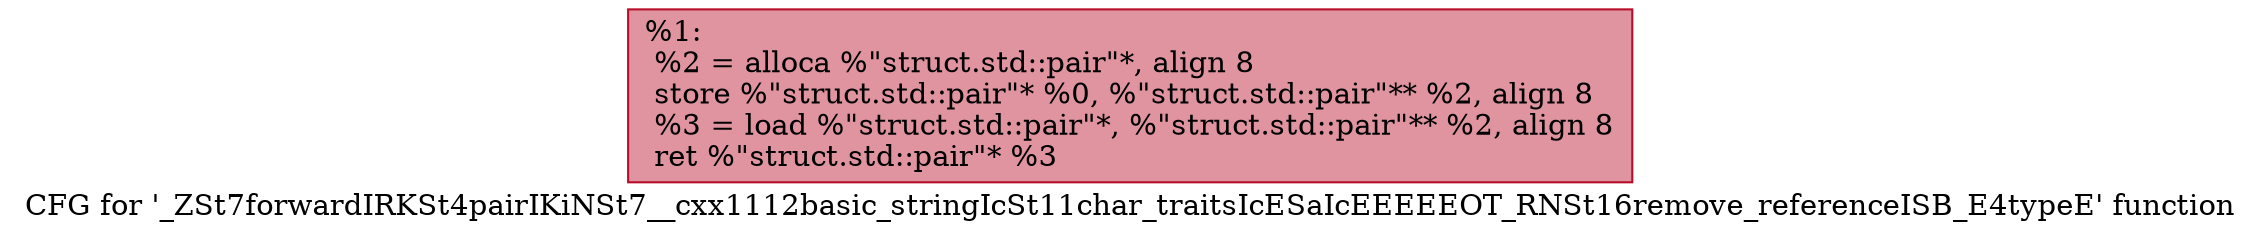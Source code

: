 digraph "CFG for '_ZSt7forwardIRKSt4pairIKiNSt7__cxx1112basic_stringIcSt11char_traitsIcESaIcEEEEEOT_RNSt16remove_referenceISB_E4typeE' function" {
	label="CFG for '_ZSt7forwardIRKSt4pairIKiNSt7__cxx1112basic_stringIcSt11char_traitsIcESaIcEEEEEOT_RNSt16remove_referenceISB_E4typeE' function";

	Node0x561d2df4a930 [shape=record,color="#b70d28ff", style=filled, fillcolor="#b70d2870",label="{%1:\l  %2 = alloca %\"struct.std::pair\"*, align 8\l  store %\"struct.std::pair\"* %0, %\"struct.std::pair\"** %2, align 8\l  %3 = load %\"struct.std::pair\"*, %\"struct.std::pair\"** %2, align 8\l  ret %\"struct.std::pair\"* %3\l}"];
}

